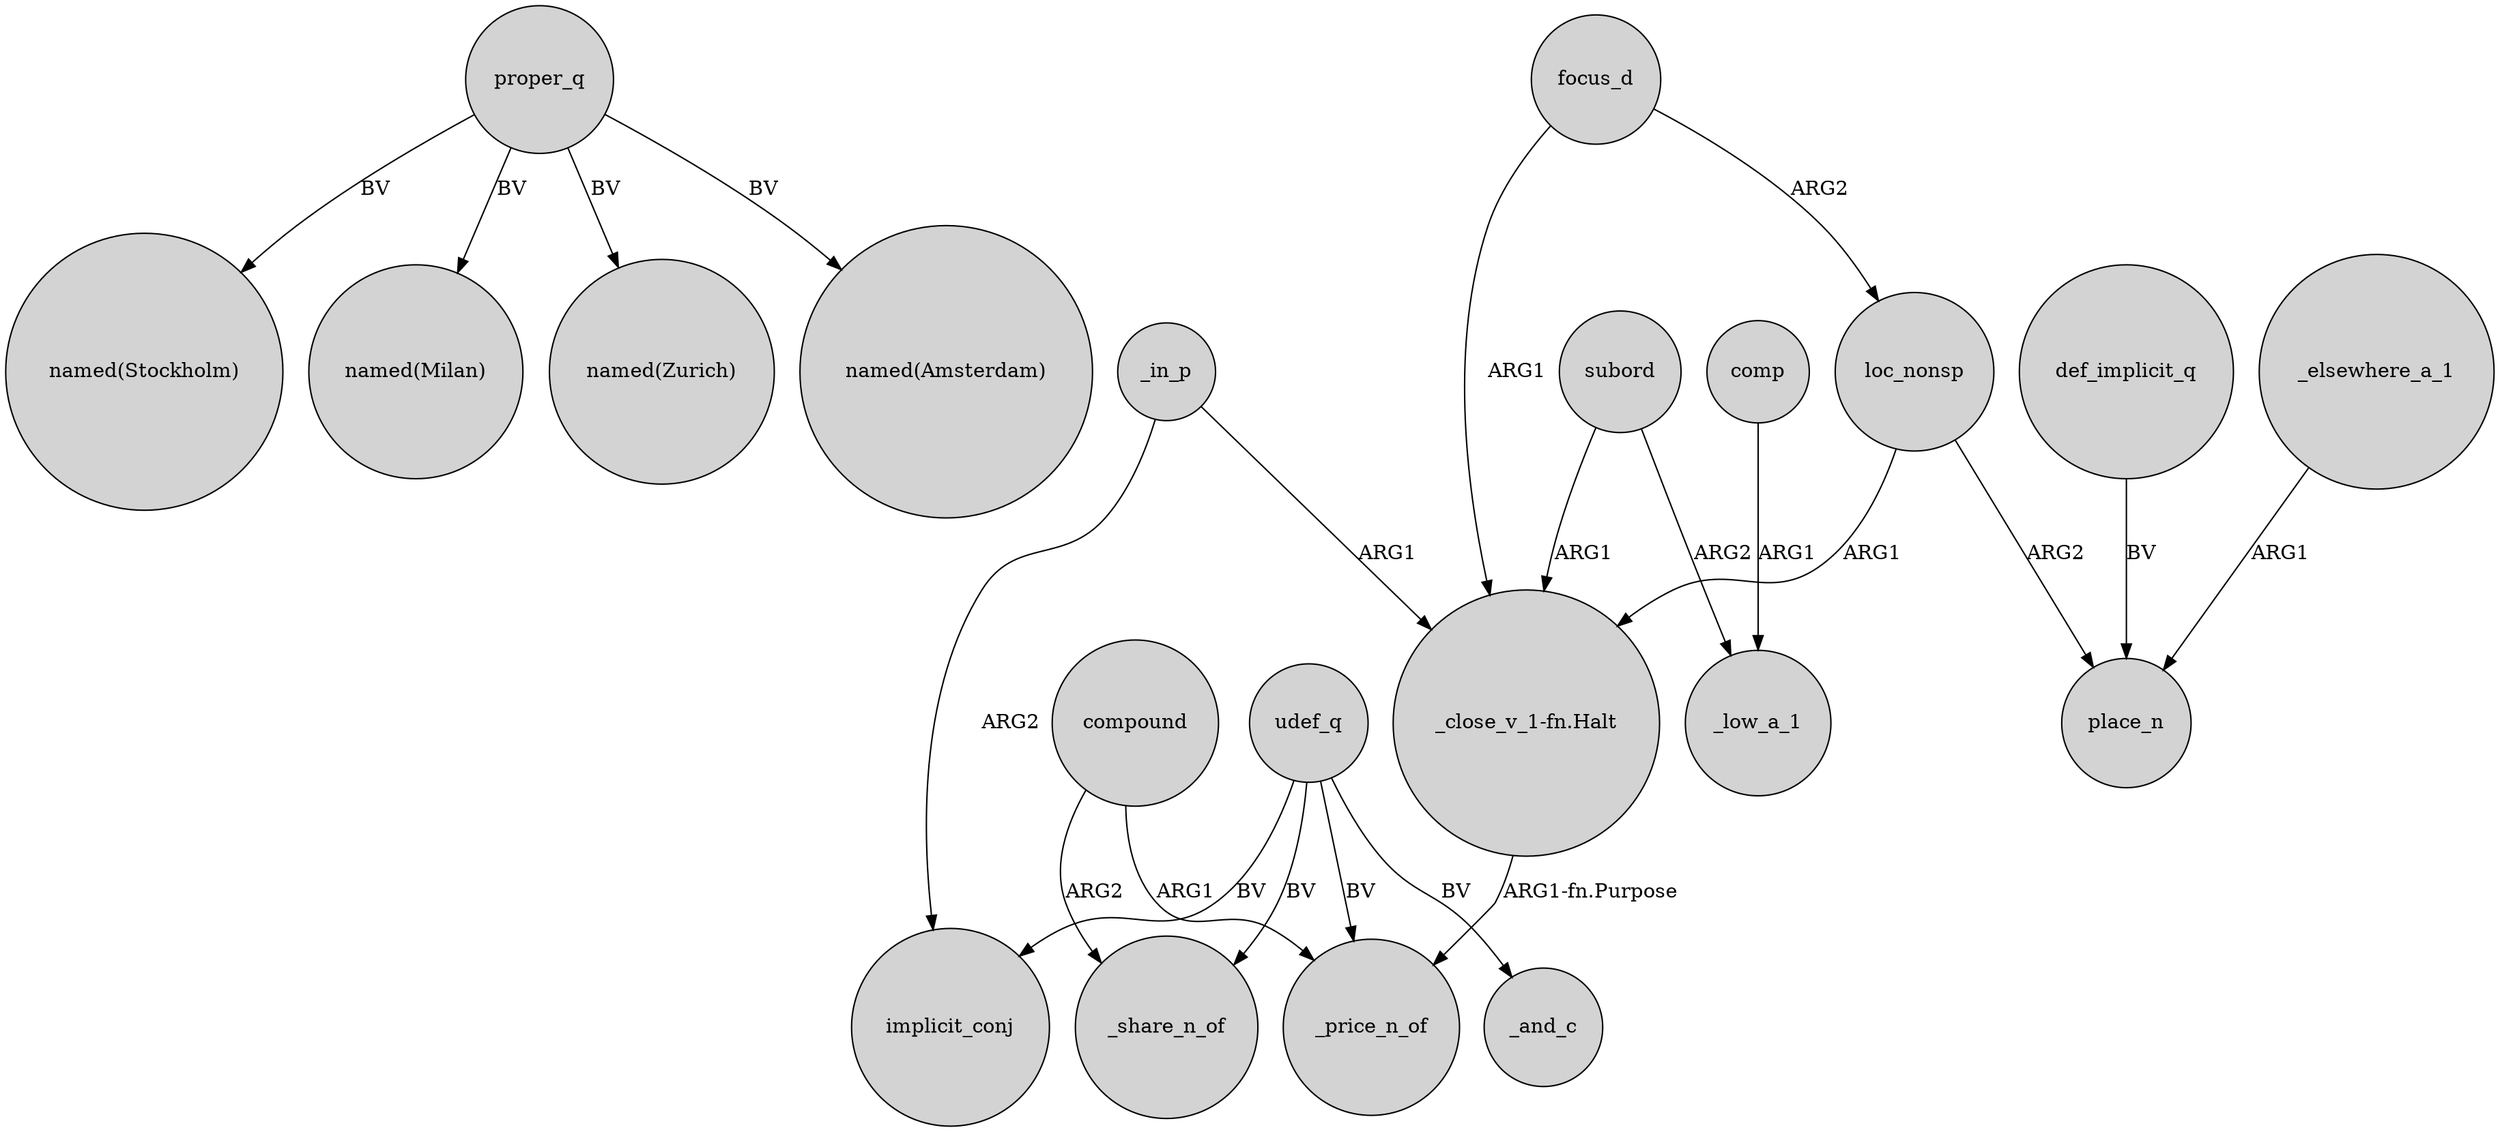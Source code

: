 digraph {
	node [shape=circle style=filled]
	proper_q -> "named(Stockholm)" [label=BV]
	focus_d -> "_close_v_1-fn.Halt" [label=ARG1]
	comp -> _low_a_1 [label=ARG1]
	def_implicit_q -> place_n [label=BV]
	_in_p -> "_close_v_1-fn.Halt" [label=ARG1]
	udef_q -> _price_n_of [label=BV]
	_elsewhere_a_1 -> place_n [label=ARG1]
	_in_p -> implicit_conj [label=ARG2]
	subord -> "_close_v_1-fn.Halt" [label=ARG1]
	loc_nonsp -> "_close_v_1-fn.Halt" [label=ARG1]
	focus_d -> loc_nonsp [label=ARG2]
	udef_q -> _and_c [label=BV]
	proper_q -> "named(Milan)" [label=BV]
	proper_q -> "named(Zurich)" [label=BV]
	udef_q -> _share_n_of [label=BV]
	compound -> _share_n_of [label=ARG2]
	subord -> _low_a_1 [label=ARG2]
	loc_nonsp -> place_n [label=ARG2]
	"_close_v_1-fn.Halt" -> _price_n_of [label="ARG1-fn.Purpose"]
	compound -> _price_n_of [label=ARG1]
	udef_q -> implicit_conj [label=BV]
	proper_q -> "named(Amsterdam)" [label=BV]
}

